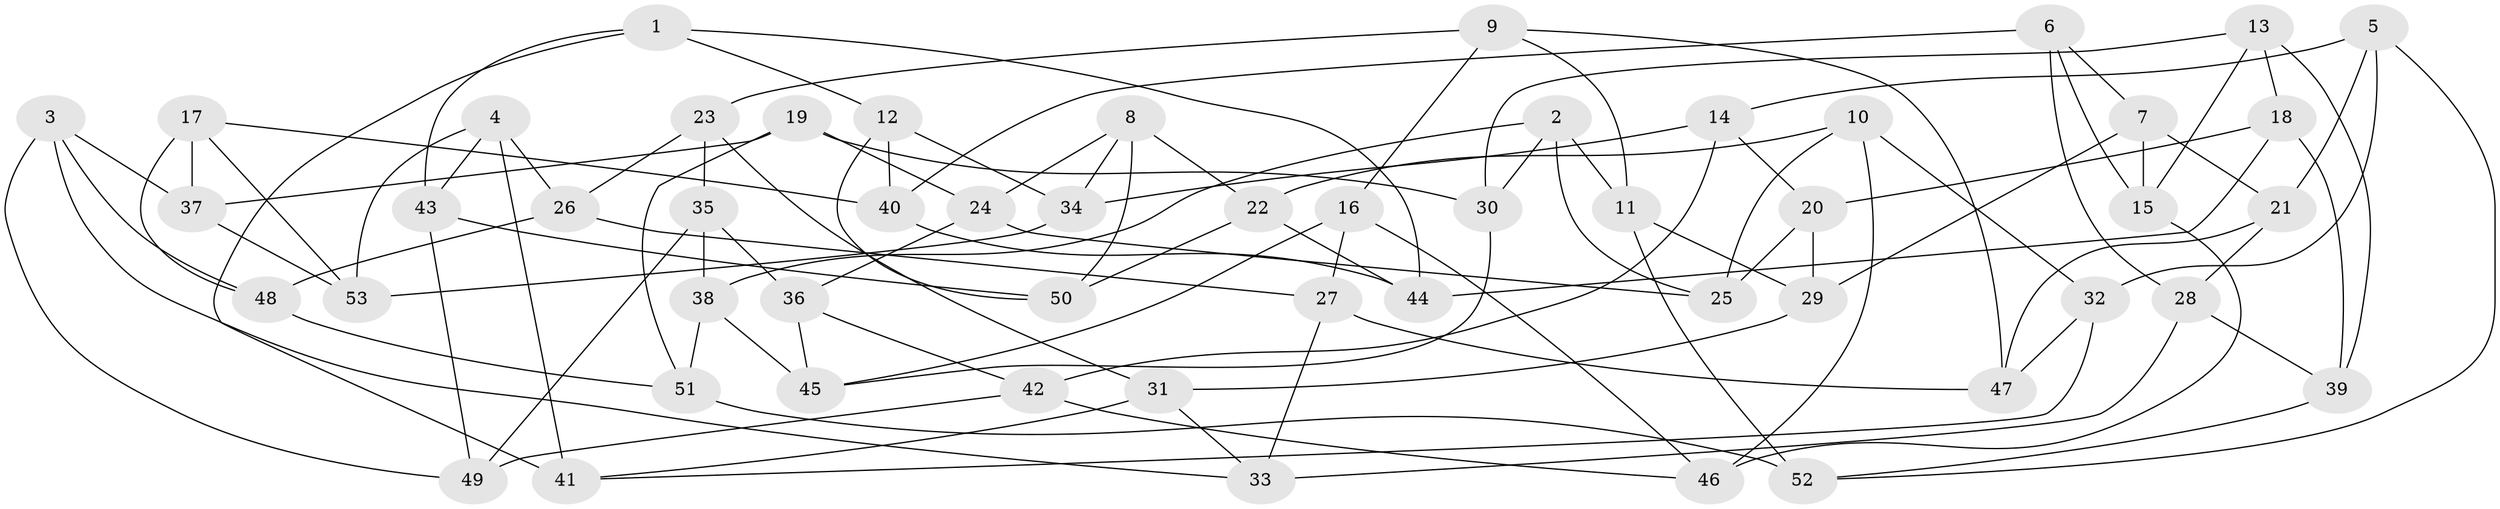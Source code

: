 // Generated by graph-tools (version 1.1) at 2025/37/03/09/25 02:37:47]
// undirected, 53 vertices, 106 edges
graph export_dot {
graph [start="1"]
  node [color=gray90,style=filled];
  1;
  2;
  3;
  4;
  5;
  6;
  7;
  8;
  9;
  10;
  11;
  12;
  13;
  14;
  15;
  16;
  17;
  18;
  19;
  20;
  21;
  22;
  23;
  24;
  25;
  26;
  27;
  28;
  29;
  30;
  31;
  32;
  33;
  34;
  35;
  36;
  37;
  38;
  39;
  40;
  41;
  42;
  43;
  44;
  45;
  46;
  47;
  48;
  49;
  50;
  51;
  52;
  53;
  1 -- 41;
  1 -- 12;
  1 -- 43;
  1 -- 44;
  2 -- 25;
  2 -- 11;
  2 -- 38;
  2 -- 30;
  3 -- 37;
  3 -- 33;
  3 -- 48;
  3 -- 49;
  4 -- 43;
  4 -- 41;
  4 -- 26;
  4 -- 53;
  5 -- 32;
  5 -- 52;
  5 -- 14;
  5 -- 21;
  6 -- 28;
  6 -- 15;
  6 -- 40;
  6 -- 7;
  7 -- 21;
  7 -- 15;
  7 -- 29;
  8 -- 50;
  8 -- 24;
  8 -- 34;
  8 -- 22;
  9 -- 16;
  9 -- 47;
  9 -- 23;
  9 -- 11;
  10 -- 46;
  10 -- 25;
  10 -- 22;
  10 -- 32;
  11 -- 52;
  11 -- 29;
  12 -- 40;
  12 -- 34;
  12 -- 50;
  13 -- 39;
  13 -- 15;
  13 -- 30;
  13 -- 18;
  14 -- 20;
  14 -- 34;
  14 -- 42;
  15 -- 46;
  16 -- 46;
  16 -- 27;
  16 -- 45;
  17 -- 53;
  17 -- 48;
  17 -- 40;
  17 -- 37;
  18 -- 39;
  18 -- 44;
  18 -- 20;
  19 -- 30;
  19 -- 37;
  19 -- 51;
  19 -- 24;
  20 -- 29;
  20 -- 25;
  21 -- 47;
  21 -- 28;
  22 -- 44;
  22 -- 50;
  23 -- 31;
  23 -- 26;
  23 -- 35;
  24 -- 36;
  24 -- 25;
  26 -- 27;
  26 -- 48;
  27 -- 47;
  27 -- 33;
  28 -- 39;
  28 -- 33;
  29 -- 31;
  30 -- 45;
  31 -- 33;
  31 -- 41;
  32 -- 41;
  32 -- 47;
  34 -- 53;
  35 -- 38;
  35 -- 49;
  35 -- 36;
  36 -- 42;
  36 -- 45;
  37 -- 53;
  38 -- 51;
  38 -- 45;
  39 -- 52;
  40 -- 44;
  42 -- 49;
  42 -- 46;
  43 -- 49;
  43 -- 50;
  48 -- 51;
  51 -- 52;
}
